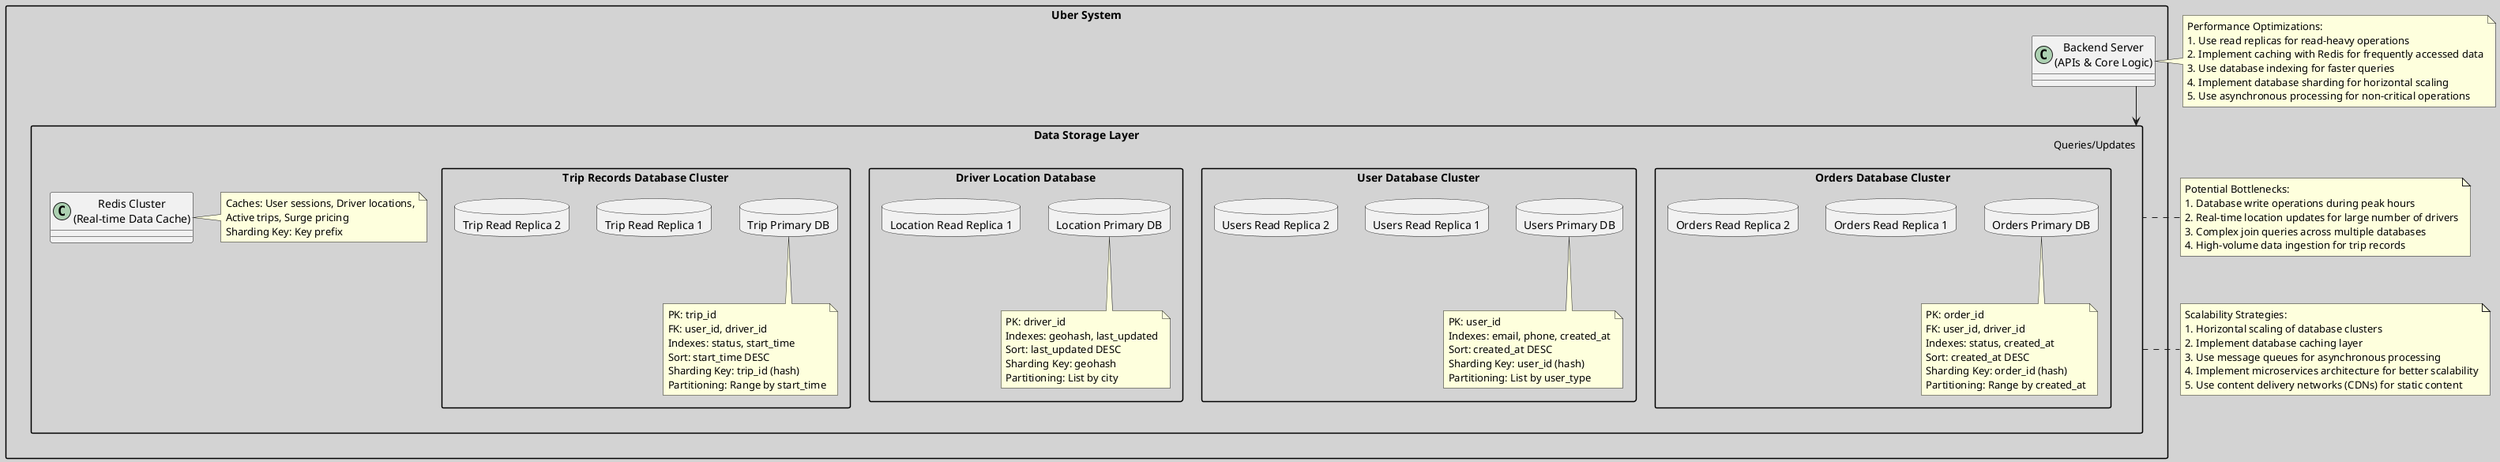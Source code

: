 @startuml
!define RECTANGLE class
!define DATABASE database

' Enable mixing of elements
allowmixing

skinparam backgroundColor #D3D3D3
skinparam packageStyle rectangle
skinparam linetype ortho

package "Uber System" {
    RECTANGLE "Backend Server\n(APIs & Core Logic)" as Backend

    package "Data Storage Layer" {
        package "Orders Database Cluster" {
            DATABASE "Orders Primary DB" as OrdersPrimary
            DATABASE "Orders Read Replica 1" as OrdersReplica1
            DATABASE "Orders Read Replica 2" as OrdersReplica2
            note bottom of OrdersPrimary
                PK: order_id
                FK: user_id, driver_id
                Indexes: status, created_at
                Sort: created_at DESC
                Sharding Key: order_id (hash)
                Partitioning: Range by created_at
            end note
        }
        
        package "User Database Cluster" {
            DATABASE "Users Primary DB" as UsersPrimary
            DATABASE "Users Read Replica 1" as UsersReplica1
            DATABASE "Users Read Replica 2" as UsersReplica2
            note bottom of UsersPrimary
                PK: user_id
                Indexes: email, phone, created_at
                Sort: created_at DESC
                Sharding Key: user_id (hash)
                Partitioning: List by user_type
            end note
        }
        
        package "Driver Location Database" {
            DATABASE "Location Primary DB" as LocationPrimary
            DATABASE "Location Read Replica 1" as LocationReplica1
            note bottom of LocationPrimary
                PK: driver_id
                Indexes: geohash, last_updated
                Sort: last_updated DESC
                Sharding Key: geohash
                Partitioning: List by city
            end note
        }
        
        package "Trip Records Database Cluster" {
            DATABASE "Trip Primary DB" as TripPrimary
            DATABASE "Trip Read Replica 1" as TripReplica1
            DATABASE "Trip Read Replica 2" as TripReplica2
            note bottom of TripPrimary
                PK: trip_id
                FK: user_id, driver_id
                Indexes: status, start_time
                Sort: start_time DESC
                Sharding Key: trip_id (hash)
                Partitioning: Range by start_time
            end note
        }
        
        RECTANGLE "Redis Cluster\n(Real-time Data Cache)" as RedisCluster
        note right of RedisCluster
            Caches: User sessions, Driver locations,
            Active trips, Surge pricing
            Sharding Key: Key prefix
        end note
    }
    
    Backend -down-> "Data Storage Layer" : Queries/Updates
}

' Performance optimization notes
note right of Backend
    Performance Optimizations:
    1. Use read replicas for read-heavy operations
    2. Implement caching with Redis for frequently accessed data
    3. Use database indexing for faster queries
    4. Implement database sharding for horizontal scaling
    5. Use asynchronous processing for non-critical operations
end note

' Bottleneck identification
note left of "Data Storage Layer"
    Potential Bottlenecks:
    1. Database write operations during peak hours
    2. Real-time location updates for large number of drivers
    3. Complex join queries across multiple databases
    4. High-volume data ingestion for trip records
end note

' Scalability notes
note bottom of "Data Storage Layer"
    Scalability Strategies:
    1. Horizontal scaling of database clusters
    2. Implement database caching layer
    3. Use message queues for asynchronous processing
    4. Implement microservices architecture for better scalability
    5. Use content delivery networks (CDNs) for static content
end note

@enduml
